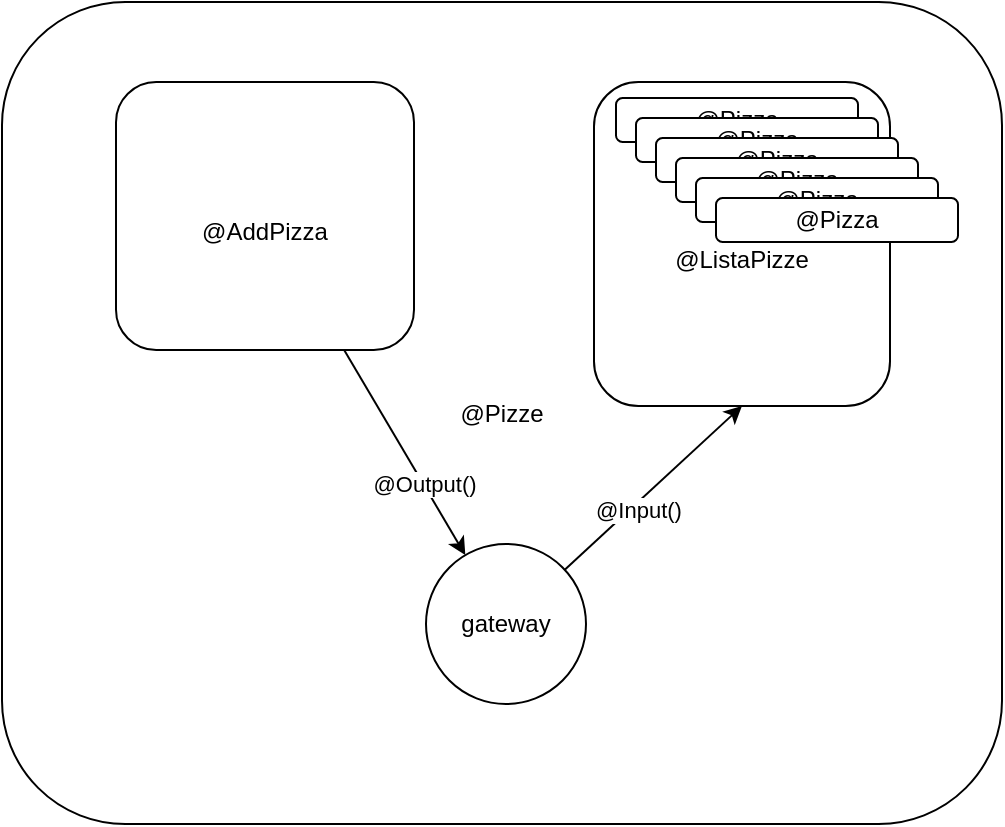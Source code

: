 <mxfile>
    <diagram id="Fk3AHDLqvngULkR8Kzym" name="Page-1">
        <mxGraphModel dx="799" dy="474" grid="0" gridSize="10" guides="1" tooltips="1" connect="1" arrows="1" fold="1" page="1" pageScale="1" pageWidth="827" pageHeight="1169" math="0" shadow="0">
            <root>
                <mxCell id="0"/>
                <mxCell id="1" parent="0"/>
                <mxCell id="4" value="@Pizze" style="rounded=1;whiteSpace=wrap;html=1;" vertex="1" parent="1">
                    <mxGeometry x="103" y="50" width="500" height="411" as="geometry"/>
                </mxCell>
                <mxCell id="8" style="edgeStyle=none;html=1;" edge="1" parent="1" source="2" target="7">
                    <mxGeometry relative="1" as="geometry"/>
                </mxCell>
                <mxCell id="10" value="@Output()" style="edgeLabel;html=1;align=center;verticalAlign=middle;resizable=0;points=[];" vertex="1" connectable="0" parent="8">
                    <mxGeometry x="0.307" relative="1" as="geometry">
                        <mxPoint as="offset"/>
                    </mxGeometry>
                </mxCell>
                <mxCell id="2" value="&lt;br&gt;@AddPizza" style="rounded=1;whiteSpace=wrap;html=1;" vertex="1" parent="1">
                    <mxGeometry x="160" y="90" width="149" height="134" as="geometry"/>
                </mxCell>
                <mxCell id="3" value="&lt;br&gt;@ListaPizze" style="rounded=1;whiteSpace=wrap;html=1;" vertex="1" parent="1">
                    <mxGeometry x="399" y="90" width="148" height="162" as="geometry"/>
                </mxCell>
                <mxCell id="9" style="edgeStyle=none;html=1;entryX=0.5;entryY=1;entryDx=0;entryDy=0;" edge="1" parent="1" source="7" target="3">
                    <mxGeometry relative="1" as="geometry"/>
                </mxCell>
                <mxCell id="11" value="@Input()" style="edgeLabel;html=1;align=center;verticalAlign=middle;resizable=0;points=[];" vertex="1" connectable="0" parent="9">
                    <mxGeometry x="-0.218" y="-2" relative="1" as="geometry">
                        <mxPoint as="offset"/>
                    </mxGeometry>
                </mxCell>
                <mxCell id="7" value="gateway" style="ellipse;whiteSpace=wrap;html=1;aspect=fixed;" vertex="1" parent="1">
                    <mxGeometry x="315" y="321" width="80" height="80" as="geometry"/>
                </mxCell>
                <mxCell id="12" value="@Pizza" style="rounded=1;whiteSpace=wrap;html=1;" vertex="1" parent="1">
                    <mxGeometry x="410" y="98" width="121" height="22" as="geometry"/>
                </mxCell>
                <mxCell id="13" value="@Pizza" style="rounded=1;whiteSpace=wrap;html=1;" vertex="1" parent="1">
                    <mxGeometry x="420" y="108" width="121" height="22" as="geometry"/>
                </mxCell>
                <mxCell id="14" value="@Pizza" style="rounded=1;whiteSpace=wrap;html=1;" vertex="1" parent="1">
                    <mxGeometry x="430" y="118" width="121" height="22" as="geometry"/>
                </mxCell>
                <mxCell id="15" value="@Pizza" style="rounded=1;whiteSpace=wrap;html=1;" vertex="1" parent="1">
                    <mxGeometry x="440" y="128" width="121" height="22" as="geometry"/>
                </mxCell>
                <mxCell id="16" value="@Pizza" style="rounded=1;whiteSpace=wrap;html=1;" vertex="1" parent="1">
                    <mxGeometry x="450" y="138" width="121" height="22" as="geometry"/>
                </mxCell>
                <mxCell id="17" value="@Pizza" style="rounded=1;whiteSpace=wrap;html=1;" vertex="1" parent="1">
                    <mxGeometry x="460" y="148" width="121" height="22" as="geometry"/>
                </mxCell>
            </root>
        </mxGraphModel>
    </diagram>
</mxfile>
